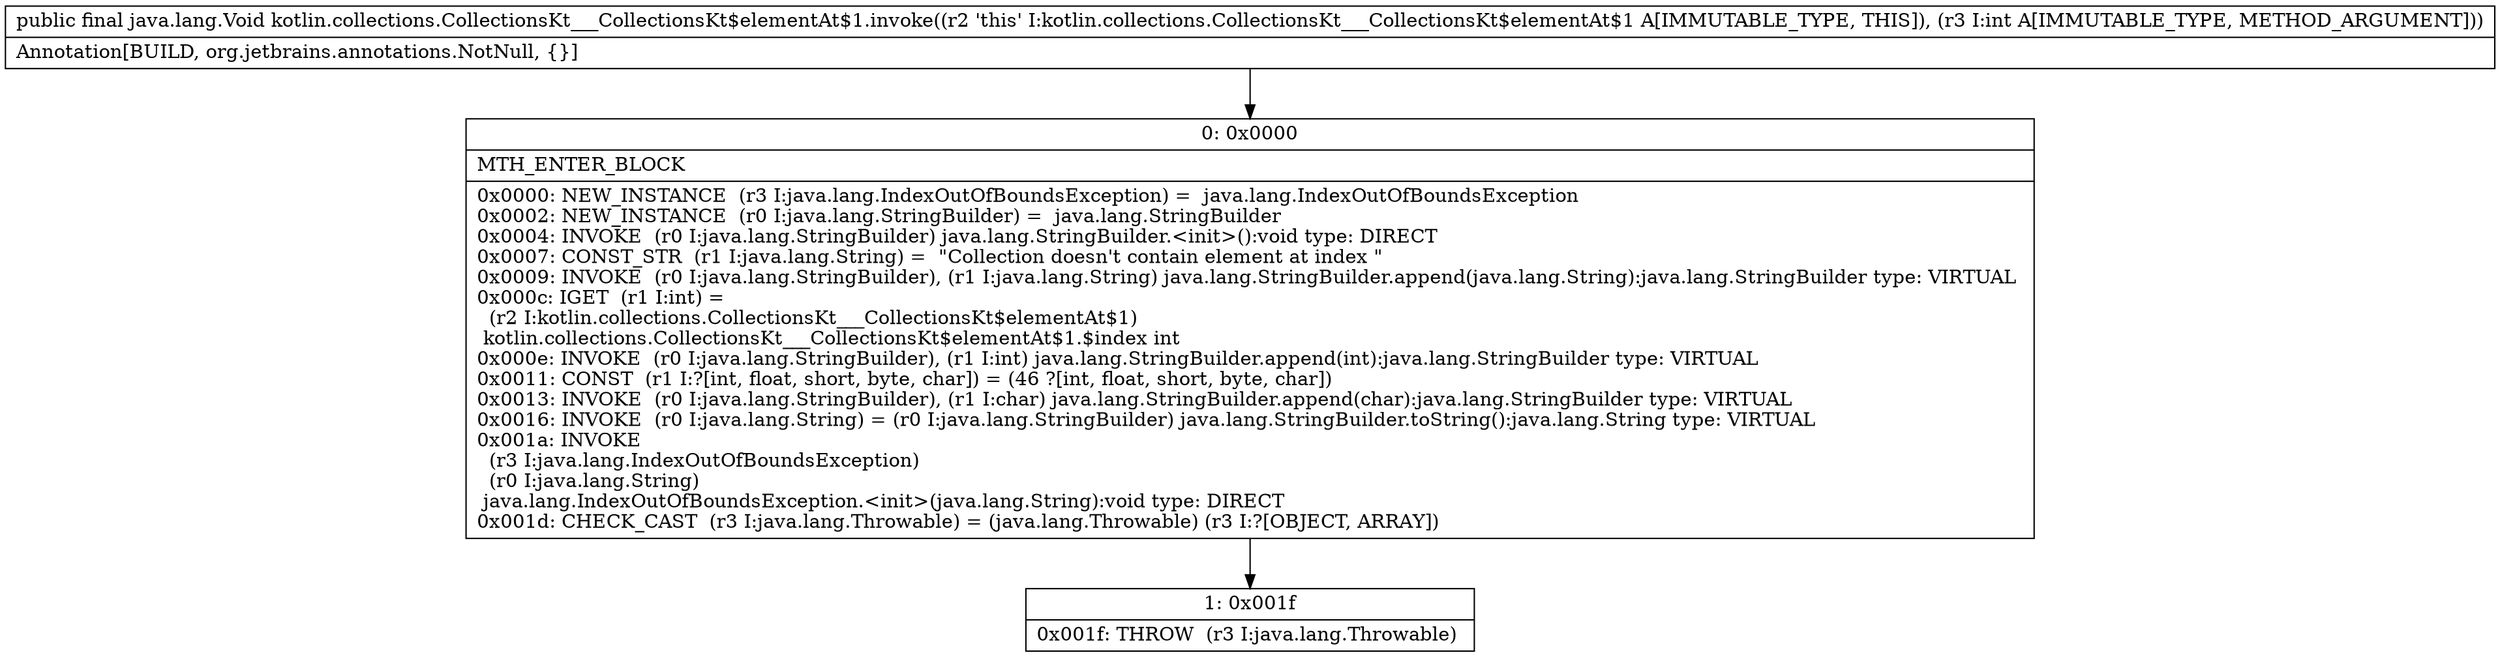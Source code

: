 digraph "CFG forkotlin.collections.CollectionsKt___CollectionsKt$elementAt$1.invoke(I)Ljava\/lang\/Void;" {
Node_0 [shape=record,label="{0\:\ 0x0000|MTH_ENTER_BLOCK\l|0x0000: NEW_INSTANCE  (r3 I:java.lang.IndexOutOfBoundsException) =  java.lang.IndexOutOfBoundsException \l0x0002: NEW_INSTANCE  (r0 I:java.lang.StringBuilder) =  java.lang.StringBuilder \l0x0004: INVOKE  (r0 I:java.lang.StringBuilder) java.lang.StringBuilder.\<init\>():void type: DIRECT \l0x0007: CONST_STR  (r1 I:java.lang.String) =  \"Collection doesn't contain element at index \" \l0x0009: INVOKE  (r0 I:java.lang.StringBuilder), (r1 I:java.lang.String) java.lang.StringBuilder.append(java.lang.String):java.lang.StringBuilder type: VIRTUAL \l0x000c: IGET  (r1 I:int) = \l  (r2 I:kotlin.collections.CollectionsKt___CollectionsKt$elementAt$1)\l kotlin.collections.CollectionsKt___CollectionsKt$elementAt$1.$index int \l0x000e: INVOKE  (r0 I:java.lang.StringBuilder), (r1 I:int) java.lang.StringBuilder.append(int):java.lang.StringBuilder type: VIRTUAL \l0x0011: CONST  (r1 I:?[int, float, short, byte, char]) = (46 ?[int, float, short, byte, char]) \l0x0013: INVOKE  (r0 I:java.lang.StringBuilder), (r1 I:char) java.lang.StringBuilder.append(char):java.lang.StringBuilder type: VIRTUAL \l0x0016: INVOKE  (r0 I:java.lang.String) = (r0 I:java.lang.StringBuilder) java.lang.StringBuilder.toString():java.lang.String type: VIRTUAL \l0x001a: INVOKE  \l  (r3 I:java.lang.IndexOutOfBoundsException)\l  (r0 I:java.lang.String)\l java.lang.IndexOutOfBoundsException.\<init\>(java.lang.String):void type: DIRECT \l0x001d: CHECK_CAST  (r3 I:java.lang.Throwable) = (java.lang.Throwable) (r3 I:?[OBJECT, ARRAY]) \l}"];
Node_1 [shape=record,label="{1\:\ 0x001f|0x001f: THROW  (r3 I:java.lang.Throwable) \l}"];
MethodNode[shape=record,label="{public final java.lang.Void kotlin.collections.CollectionsKt___CollectionsKt$elementAt$1.invoke((r2 'this' I:kotlin.collections.CollectionsKt___CollectionsKt$elementAt$1 A[IMMUTABLE_TYPE, THIS]), (r3 I:int A[IMMUTABLE_TYPE, METHOD_ARGUMENT]))  | Annotation[BUILD, org.jetbrains.annotations.NotNull, \{\}]\l}"];
MethodNode -> Node_0;
Node_0 -> Node_1;
}

